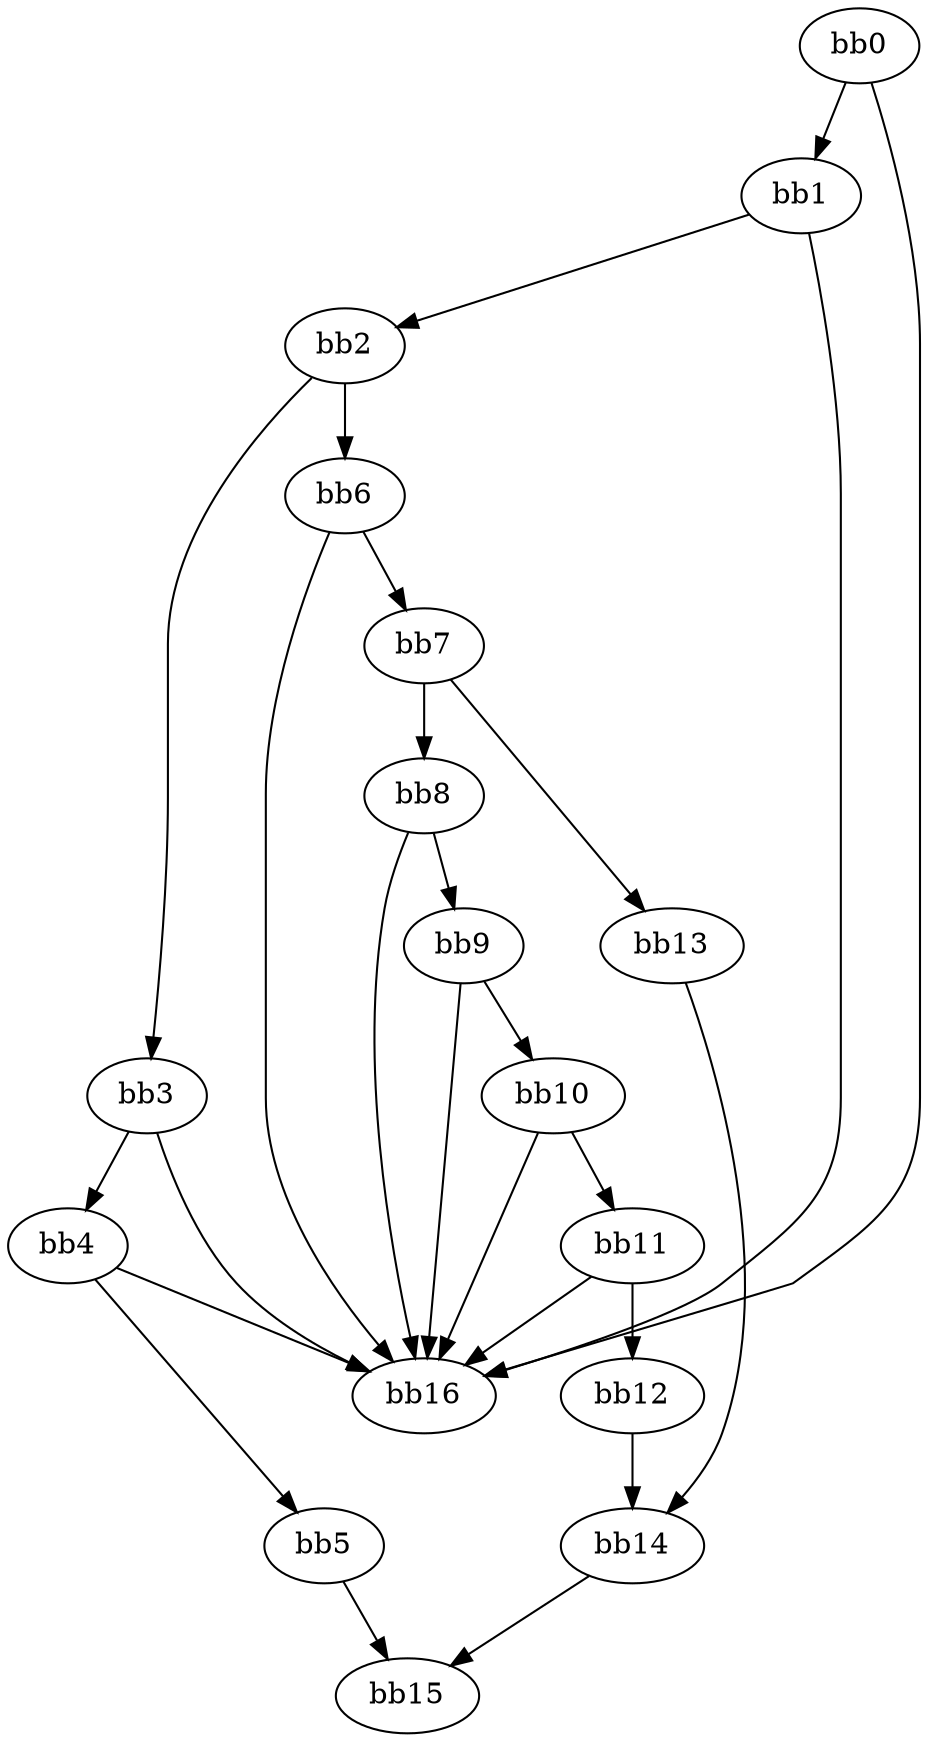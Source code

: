 digraph {
    0 [ label = "bb0\l" ]
    1 [ label = "bb1\l" ]
    2 [ label = "bb2\l" ]
    3 [ label = "bb3\l" ]
    4 [ label = "bb4\l" ]
    5 [ label = "bb5\l" ]
    6 [ label = "bb6\l" ]
    7 [ label = "bb7\l" ]
    8 [ label = "bb8\l" ]
    9 [ label = "bb9\l" ]
    10 [ label = "bb10\l" ]
    11 [ label = "bb11\l" ]
    12 [ label = "bb12\l" ]
    13 [ label = "bb13\l" ]
    14 [ label = "bb14\l" ]
    15 [ label = "bb15\l" ]
    16 [ label = "bb16\l" ]
    0 -> 1 [ ]
    0 -> 16 [ ]
    1 -> 2 [ ]
    1 -> 16 [ ]
    2 -> 3 [ ]
    2 -> 6 [ ]
    3 -> 4 [ ]
    3 -> 16 [ ]
    4 -> 5 [ ]
    4 -> 16 [ ]
    5 -> 15 [ ]
    6 -> 7 [ ]
    6 -> 16 [ ]
    7 -> 8 [ ]
    7 -> 13 [ ]
    8 -> 9 [ ]
    8 -> 16 [ ]
    9 -> 10 [ ]
    9 -> 16 [ ]
    10 -> 11 [ ]
    10 -> 16 [ ]
    11 -> 12 [ ]
    11 -> 16 [ ]
    12 -> 14 [ ]
    13 -> 14 [ ]
    14 -> 15 [ ]
}

